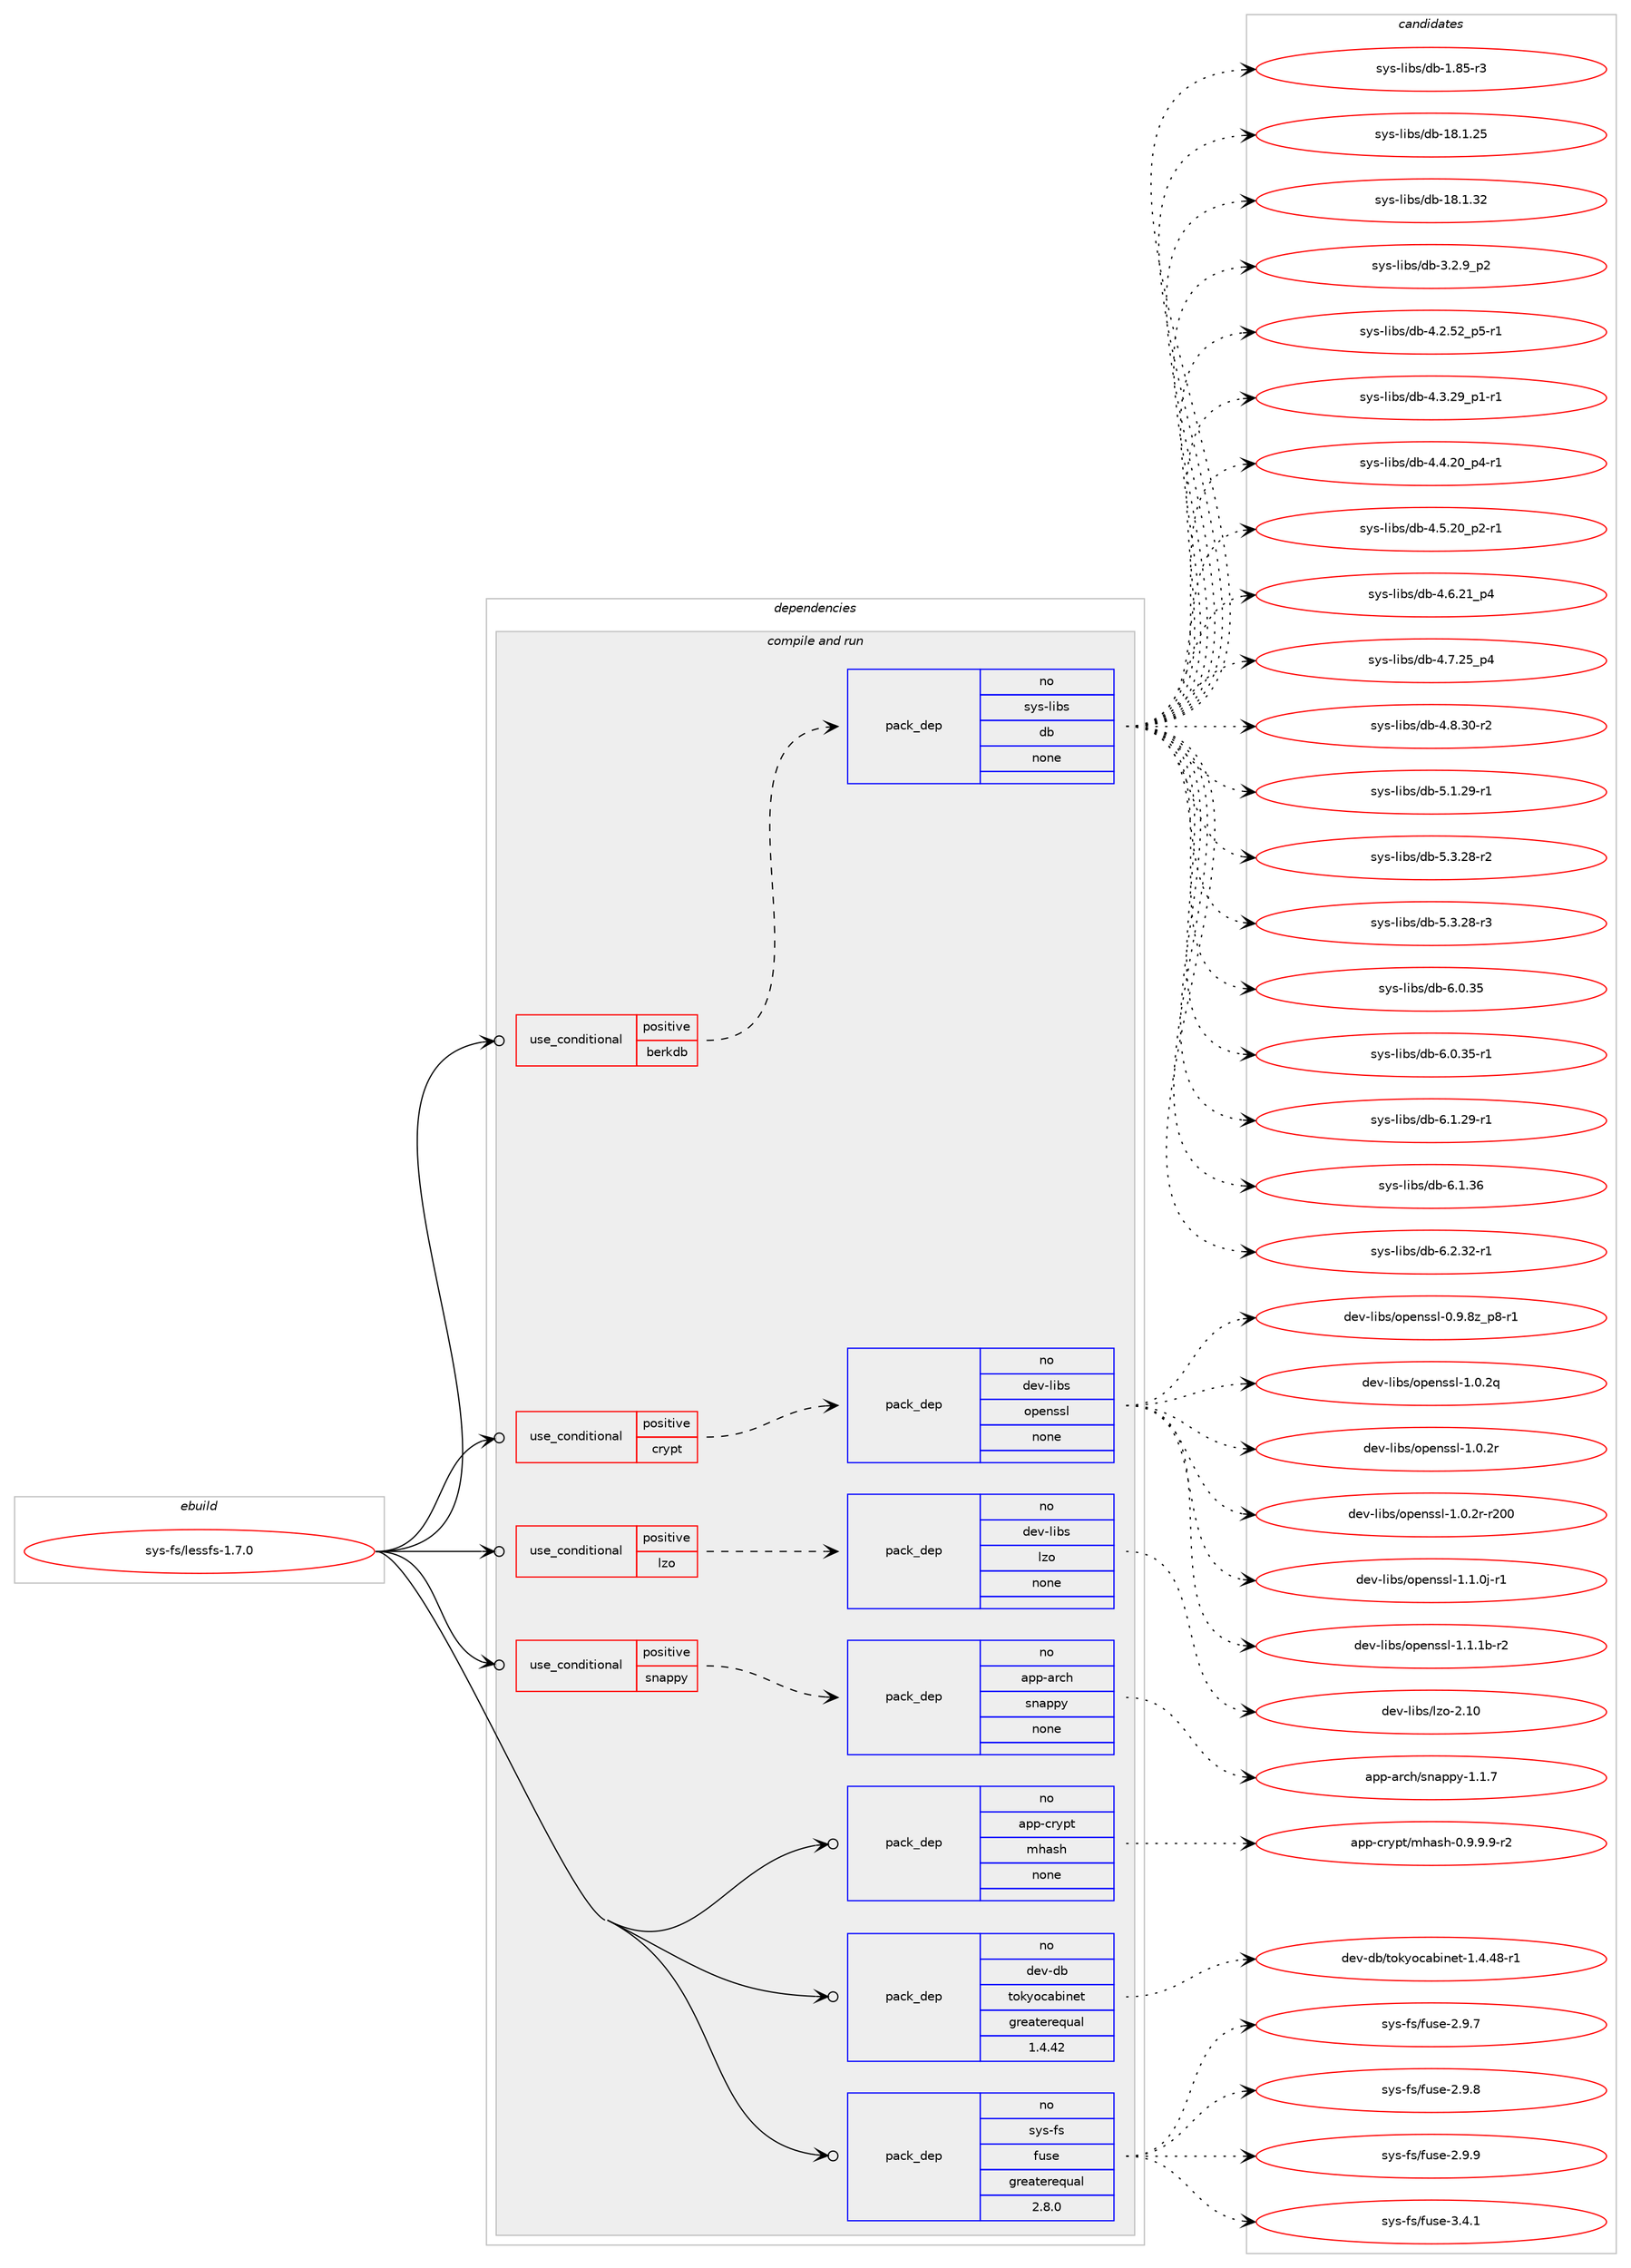 digraph prolog {

# *************
# Graph options
# *************

newrank=true;
concentrate=true;
compound=true;
graph [rankdir=LR,fontname=Helvetica,fontsize=10,ranksep=1.5];#, ranksep=2.5, nodesep=0.2];
edge  [arrowhead=vee];
node  [fontname=Helvetica,fontsize=10];

# **********
# The ebuild
# **********

subgraph cluster_leftcol {
color=gray;
rank=same;
label=<<i>ebuild</i>>;
id [label="sys-fs/lessfs-1.7.0", color=red, width=4, href="../sys-fs/lessfs-1.7.0.svg"];
}

# ****************
# The dependencies
# ****************

subgraph cluster_midcol {
color=gray;
label=<<i>dependencies</i>>;
subgraph cluster_compile {
fillcolor="#eeeeee";
style=filled;
label=<<i>compile</i>>;
}
subgraph cluster_compileandrun {
fillcolor="#eeeeee";
style=filled;
label=<<i>compile and run</i>>;
subgraph cond460681 {
dependency1732358 [label=<<TABLE BORDER="0" CELLBORDER="1" CELLSPACING="0" CELLPADDING="4"><TR><TD ROWSPAN="3" CELLPADDING="10">use_conditional</TD></TR><TR><TD>positive</TD></TR><TR><TD>berkdb</TD></TR></TABLE>>, shape=none, color=red];
subgraph pack1243226 {
dependency1732359 [label=<<TABLE BORDER="0" CELLBORDER="1" CELLSPACING="0" CELLPADDING="4" WIDTH="220"><TR><TD ROWSPAN="6" CELLPADDING="30">pack_dep</TD></TR><TR><TD WIDTH="110">no</TD></TR><TR><TD>sys-libs</TD></TR><TR><TD>db</TD></TR><TR><TD>none</TD></TR><TR><TD></TD></TR></TABLE>>, shape=none, color=blue];
}
dependency1732358:e -> dependency1732359:w [weight=20,style="dashed",arrowhead="vee"];
}
id:e -> dependency1732358:w [weight=20,style="solid",arrowhead="odotvee"];
subgraph cond460682 {
dependency1732360 [label=<<TABLE BORDER="0" CELLBORDER="1" CELLSPACING="0" CELLPADDING="4"><TR><TD ROWSPAN="3" CELLPADDING="10">use_conditional</TD></TR><TR><TD>positive</TD></TR><TR><TD>crypt</TD></TR></TABLE>>, shape=none, color=red];
subgraph pack1243227 {
dependency1732361 [label=<<TABLE BORDER="0" CELLBORDER="1" CELLSPACING="0" CELLPADDING="4" WIDTH="220"><TR><TD ROWSPAN="6" CELLPADDING="30">pack_dep</TD></TR><TR><TD WIDTH="110">no</TD></TR><TR><TD>dev-libs</TD></TR><TR><TD>openssl</TD></TR><TR><TD>none</TD></TR><TR><TD></TD></TR></TABLE>>, shape=none, color=blue];
}
dependency1732360:e -> dependency1732361:w [weight=20,style="dashed",arrowhead="vee"];
}
id:e -> dependency1732360:w [weight=20,style="solid",arrowhead="odotvee"];
subgraph cond460683 {
dependency1732362 [label=<<TABLE BORDER="0" CELLBORDER="1" CELLSPACING="0" CELLPADDING="4"><TR><TD ROWSPAN="3" CELLPADDING="10">use_conditional</TD></TR><TR><TD>positive</TD></TR><TR><TD>lzo</TD></TR></TABLE>>, shape=none, color=red];
subgraph pack1243228 {
dependency1732363 [label=<<TABLE BORDER="0" CELLBORDER="1" CELLSPACING="0" CELLPADDING="4" WIDTH="220"><TR><TD ROWSPAN="6" CELLPADDING="30">pack_dep</TD></TR><TR><TD WIDTH="110">no</TD></TR><TR><TD>dev-libs</TD></TR><TR><TD>lzo</TD></TR><TR><TD>none</TD></TR><TR><TD></TD></TR></TABLE>>, shape=none, color=blue];
}
dependency1732362:e -> dependency1732363:w [weight=20,style="dashed",arrowhead="vee"];
}
id:e -> dependency1732362:w [weight=20,style="solid",arrowhead="odotvee"];
subgraph cond460684 {
dependency1732364 [label=<<TABLE BORDER="0" CELLBORDER="1" CELLSPACING="0" CELLPADDING="4"><TR><TD ROWSPAN="3" CELLPADDING="10">use_conditional</TD></TR><TR><TD>positive</TD></TR><TR><TD>snappy</TD></TR></TABLE>>, shape=none, color=red];
subgraph pack1243229 {
dependency1732365 [label=<<TABLE BORDER="0" CELLBORDER="1" CELLSPACING="0" CELLPADDING="4" WIDTH="220"><TR><TD ROWSPAN="6" CELLPADDING="30">pack_dep</TD></TR><TR><TD WIDTH="110">no</TD></TR><TR><TD>app-arch</TD></TR><TR><TD>snappy</TD></TR><TR><TD>none</TD></TR><TR><TD></TD></TR></TABLE>>, shape=none, color=blue];
}
dependency1732364:e -> dependency1732365:w [weight=20,style="dashed",arrowhead="vee"];
}
id:e -> dependency1732364:w [weight=20,style="solid",arrowhead="odotvee"];
subgraph pack1243230 {
dependency1732366 [label=<<TABLE BORDER="0" CELLBORDER="1" CELLSPACING="0" CELLPADDING="4" WIDTH="220"><TR><TD ROWSPAN="6" CELLPADDING="30">pack_dep</TD></TR><TR><TD WIDTH="110">no</TD></TR><TR><TD>app-crypt</TD></TR><TR><TD>mhash</TD></TR><TR><TD>none</TD></TR><TR><TD></TD></TR></TABLE>>, shape=none, color=blue];
}
id:e -> dependency1732366:w [weight=20,style="solid",arrowhead="odotvee"];
subgraph pack1243231 {
dependency1732367 [label=<<TABLE BORDER="0" CELLBORDER="1" CELLSPACING="0" CELLPADDING="4" WIDTH="220"><TR><TD ROWSPAN="6" CELLPADDING="30">pack_dep</TD></TR><TR><TD WIDTH="110">no</TD></TR><TR><TD>dev-db</TD></TR><TR><TD>tokyocabinet</TD></TR><TR><TD>greaterequal</TD></TR><TR><TD>1.4.42</TD></TR></TABLE>>, shape=none, color=blue];
}
id:e -> dependency1732367:w [weight=20,style="solid",arrowhead="odotvee"];
subgraph pack1243232 {
dependency1732368 [label=<<TABLE BORDER="0" CELLBORDER="1" CELLSPACING="0" CELLPADDING="4" WIDTH="220"><TR><TD ROWSPAN="6" CELLPADDING="30">pack_dep</TD></TR><TR><TD WIDTH="110">no</TD></TR><TR><TD>sys-fs</TD></TR><TR><TD>fuse</TD></TR><TR><TD>greaterequal</TD></TR><TR><TD>2.8.0</TD></TR></TABLE>>, shape=none, color=blue];
}
id:e -> dependency1732368:w [weight=20,style="solid",arrowhead="odotvee"];
}
subgraph cluster_run {
fillcolor="#eeeeee";
style=filled;
label=<<i>run</i>>;
}
}

# **************
# The candidates
# **************

subgraph cluster_choices {
rank=same;
color=gray;
label=<<i>candidates</i>>;

subgraph choice1243226 {
color=black;
nodesep=1;
choice1151211154510810598115471009845494656534511451 [label="sys-libs/db-1.85-r3", color=red, width=4,href="../sys-libs/db-1.85-r3.svg"];
choice115121115451081059811547100984549564649465053 [label="sys-libs/db-18.1.25", color=red, width=4,href="../sys-libs/db-18.1.25.svg"];
choice115121115451081059811547100984549564649465150 [label="sys-libs/db-18.1.32", color=red, width=4,href="../sys-libs/db-18.1.32.svg"];
choice115121115451081059811547100984551465046579511250 [label="sys-libs/db-3.2.9_p2", color=red, width=4,href="../sys-libs/db-3.2.9_p2.svg"];
choice115121115451081059811547100984552465046535095112534511449 [label="sys-libs/db-4.2.52_p5-r1", color=red, width=4,href="../sys-libs/db-4.2.52_p5-r1.svg"];
choice115121115451081059811547100984552465146505795112494511449 [label="sys-libs/db-4.3.29_p1-r1", color=red, width=4,href="../sys-libs/db-4.3.29_p1-r1.svg"];
choice115121115451081059811547100984552465246504895112524511449 [label="sys-libs/db-4.4.20_p4-r1", color=red, width=4,href="../sys-libs/db-4.4.20_p4-r1.svg"];
choice115121115451081059811547100984552465346504895112504511449 [label="sys-libs/db-4.5.20_p2-r1", color=red, width=4,href="../sys-libs/db-4.5.20_p2-r1.svg"];
choice11512111545108105981154710098455246544650499511252 [label="sys-libs/db-4.6.21_p4", color=red, width=4,href="../sys-libs/db-4.6.21_p4.svg"];
choice11512111545108105981154710098455246554650539511252 [label="sys-libs/db-4.7.25_p4", color=red, width=4,href="../sys-libs/db-4.7.25_p4.svg"];
choice11512111545108105981154710098455246564651484511450 [label="sys-libs/db-4.8.30-r2", color=red, width=4,href="../sys-libs/db-4.8.30-r2.svg"];
choice11512111545108105981154710098455346494650574511449 [label="sys-libs/db-5.1.29-r1", color=red, width=4,href="../sys-libs/db-5.1.29-r1.svg"];
choice11512111545108105981154710098455346514650564511450 [label="sys-libs/db-5.3.28-r2", color=red, width=4,href="../sys-libs/db-5.3.28-r2.svg"];
choice11512111545108105981154710098455346514650564511451 [label="sys-libs/db-5.3.28-r3", color=red, width=4,href="../sys-libs/db-5.3.28-r3.svg"];
choice1151211154510810598115471009845544648465153 [label="sys-libs/db-6.0.35", color=red, width=4,href="../sys-libs/db-6.0.35.svg"];
choice11512111545108105981154710098455446484651534511449 [label="sys-libs/db-6.0.35-r1", color=red, width=4,href="../sys-libs/db-6.0.35-r1.svg"];
choice11512111545108105981154710098455446494650574511449 [label="sys-libs/db-6.1.29-r1", color=red, width=4,href="../sys-libs/db-6.1.29-r1.svg"];
choice1151211154510810598115471009845544649465154 [label="sys-libs/db-6.1.36", color=red, width=4,href="../sys-libs/db-6.1.36.svg"];
choice11512111545108105981154710098455446504651504511449 [label="sys-libs/db-6.2.32-r1", color=red, width=4,href="../sys-libs/db-6.2.32-r1.svg"];
dependency1732359:e -> choice1151211154510810598115471009845494656534511451:w [style=dotted,weight="100"];
dependency1732359:e -> choice115121115451081059811547100984549564649465053:w [style=dotted,weight="100"];
dependency1732359:e -> choice115121115451081059811547100984549564649465150:w [style=dotted,weight="100"];
dependency1732359:e -> choice115121115451081059811547100984551465046579511250:w [style=dotted,weight="100"];
dependency1732359:e -> choice115121115451081059811547100984552465046535095112534511449:w [style=dotted,weight="100"];
dependency1732359:e -> choice115121115451081059811547100984552465146505795112494511449:w [style=dotted,weight="100"];
dependency1732359:e -> choice115121115451081059811547100984552465246504895112524511449:w [style=dotted,weight="100"];
dependency1732359:e -> choice115121115451081059811547100984552465346504895112504511449:w [style=dotted,weight="100"];
dependency1732359:e -> choice11512111545108105981154710098455246544650499511252:w [style=dotted,weight="100"];
dependency1732359:e -> choice11512111545108105981154710098455246554650539511252:w [style=dotted,weight="100"];
dependency1732359:e -> choice11512111545108105981154710098455246564651484511450:w [style=dotted,weight="100"];
dependency1732359:e -> choice11512111545108105981154710098455346494650574511449:w [style=dotted,weight="100"];
dependency1732359:e -> choice11512111545108105981154710098455346514650564511450:w [style=dotted,weight="100"];
dependency1732359:e -> choice11512111545108105981154710098455346514650564511451:w [style=dotted,weight="100"];
dependency1732359:e -> choice1151211154510810598115471009845544648465153:w [style=dotted,weight="100"];
dependency1732359:e -> choice11512111545108105981154710098455446484651534511449:w [style=dotted,weight="100"];
dependency1732359:e -> choice11512111545108105981154710098455446494650574511449:w [style=dotted,weight="100"];
dependency1732359:e -> choice1151211154510810598115471009845544649465154:w [style=dotted,weight="100"];
dependency1732359:e -> choice11512111545108105981154710098455446504651504511449:w [style=dotted,weight="100"];
}
subgraph choice1243227 {
color=black;
nodesep=1;
choice10010111845108105981154711111210111011511510845484657465612295112564511449 [label="dev-libs/openssl-0.9.8z_p8-r1", color=red, width=4,href="../dev-libs/openssl-0.9.8z_p8-r1.svg"];
choice100101118451081059811547111112101110115115108454946484650113 [label="dev-libs/openssl-1.0.2q", color=red, width=4,href="../dev-libs/openssl-1.0.2q.svg"];
choice100101118451081059811547111112101110115115108454946484650114 [label="dev-libs/openssl-1.0.2r", color=red, width=4,href="../dev-libs/openssl-1.0.2r.svg"];
choice10010111845108105981154711111210111011511510845494648465011445114504848 [label="dev-libs/openssl-1.0.2r-r200", color=red, width=4,href="../dev-libs/openssl-1.0.2r-r200.svg"];
choice1001011184510810598115471111121011101151151084549464946481064511449 [label="dev-libs/openssl-1.1.0j-r1", color=red, width=4,href="../dev-libs/openssl-1.1.0j-r1.svg"];
choice100101118451081059811547111112101110115115108454946494649984511450 [label="dev-libs/openssl-1.1.1b-r2", color=red, width=4,href="../dev-libs/openssl-1.1.1b-r2.svg"];
dependency1732361:e -> choice10010111845108105981154711111210111011511510845484657465612295112564511449:w [style=dotted,weight="100"];
dependency1732361:e -> choice100101118451081059811547111112101110115115108454946484650113:w [style=dotted,weight="100"];
dependency1732361:e -> choice100101118451081059811547111112101110115115108454946484650114:w [style=dotted,weight="100"];
dependency1732361:e -> choice10010111845108105981154711111210111011511510845494648465011445114504848:w [style=dotted,weight="100"];
dependency1732361:e -> choice1001011184510810598115471111121011101151151084549464946481064511449:w [style=dotted,weight="100"];
dependency1732361:e -> choice100101118451081059811547111112101110115115108454946494649984511450:w [style=dotted,weight="100"];
}
subgraph choice1243228 {
color=black;
nodesep=1;
choice1001011184510810598115471081221114550464948 [label="dev-libs/lzo-2.10", color=red, width=4,href="../dev-libs/lzo-2.10.svg"];
dependency1732363:e -> choice1001011184510810598115471081221114550464948:w [style=dotted,weight="100"];
}
subgraph choice1243229 {
color=black;
nodesep=1;
choice971121124597114991044711511097112112121454946494655 [label="app-arch/snappy-1.1.7", color=red, width=4,href="../app-arch/snappy-1.1.7.svg"];
dependency1732365:e -> choice971121124597114991044711511097112112121454946494655:w [style=dotted,weight="100"];
}
subgraph choice1243230 {
color=black;
nodesep=1;
choice971121124599114121112116471091049711510445484657465746574511450 [label="app-crypt/mhash-0.9.9.9-r2", color=red, width=4,href="../app-crypt/mhash-0.9.9.9-r2.svg"];
dependency1732366:e -> choice971121124599114121112116471091049711510445484657465746574511450:w [style=dotted,weight="100"];
}
subgraph choice1243231 {
color=black;
nodesep=1;
choice100101118451009847116111107121111999798105110101116454946524652564511449 [label="dev-db/tokyocabinet-1.4.48-r1", color=red, width=4,href="../dev-db/tokyocabinet-1.4.48-r1.svg"];
dependency1732367:e -> choice100101118451009847116111107121111999798105110101116454946524652564511449:w [style=dotted,weight="100"];
}
subgraph choice1243232 {
color=black;
nodesep=1;
choice1151211154510211547102117115101455046574655 [label="sys-fs/fuse-2.9.7", color=red, width=4,href="../sys-fs/fuse-2.9.7.svg"];
choice1151211154510211547102117115101455046574656 [label="sys-fs/fuse-2.9.8", color=red, width=4,href="../sys-fs/fuse-2.9.8.svg"];
choice1151211154510211547102117115101455046574657 [label="sys-fs/fuse-2.9.9", color=red, width=4,href="../sys-fs/fuse-2.9.9.svg"];
choice1151211154510211547102117115101455146524649 [label="sys-fs/fuse-3.4.1", color=red, width=4,href="../sys-fs/fuse-3.4.1.svg"];
dependency1732368:e -> choice1151211154510211547102117115101455046574655:w [style=dotted,weight="100"];
dependency1732368:e -> choice1151211154510211547102117115101455046574656:w [style=dotted,weight="100"];
dependency1732368:e -> choice1151211154510211547102117115101455046574657:w [style=dotted,weight="100"];
dependency1732368:e -> choice1151211154510211547102117115101455146524649:w [style=dotted,weight="100"];
}
}

}
